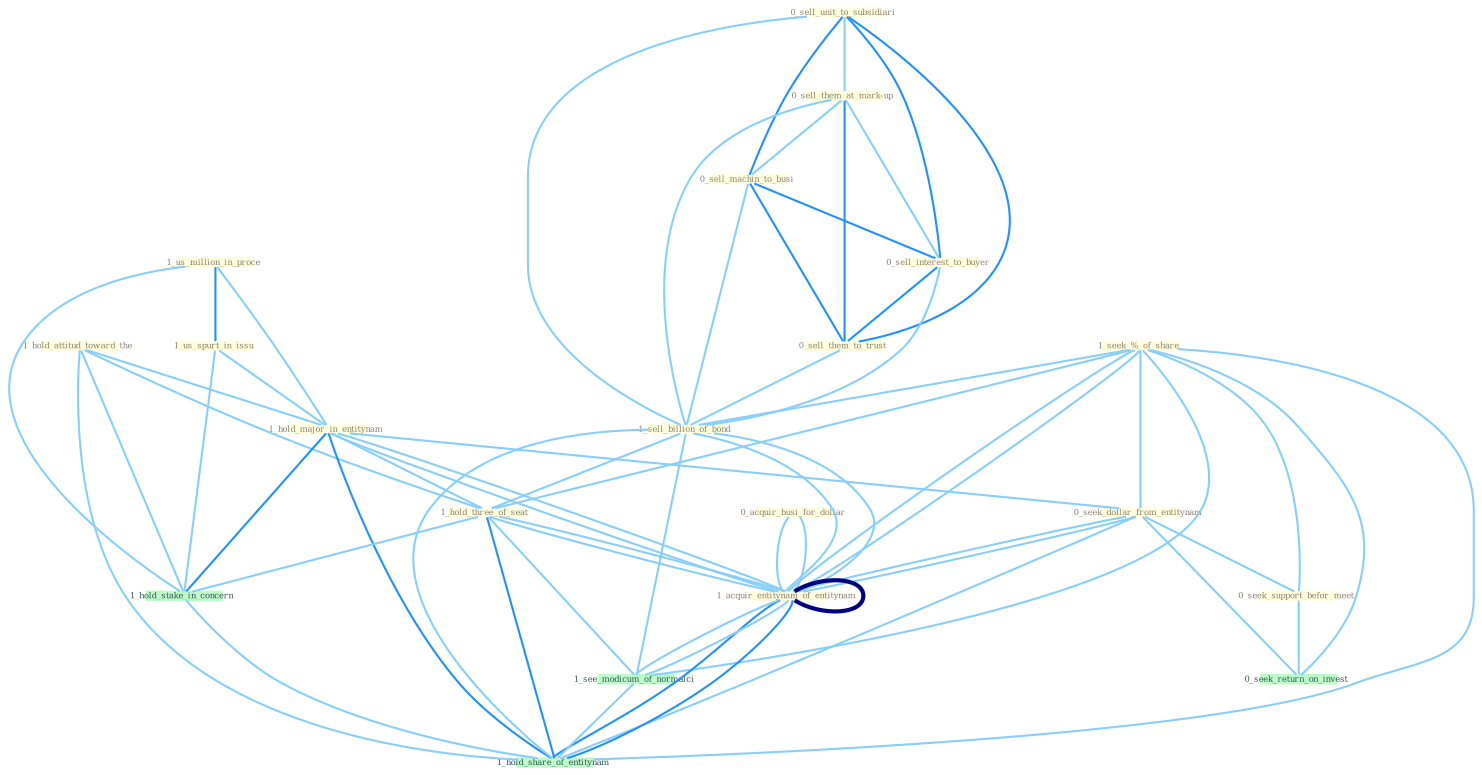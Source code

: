 Graph G{ 
    node
    [shape=polygon,style=filled,width=.5,height=.06,color="#BDFCC9",fixedsize=true,fontsize=4,
    fontcolor="#2f4f4f"];
    {node
    [color="#ffffe0", fontcolor="#8b7d6b"] "1_hold_attitud_toward_the " "0_sell_unit_to_subsidiari " "1_us_million_in_proce " "1_us_spurt_in_issu " "0_acquir_busi_for_dollar " "1_seek_%_of_share " "0_sell_them_at_mark-up " "0_sell_machin_to_busi " "0_sell_interest_to_buyer " "1_hold_major_in_entitynam " "0_sell_them_to_trust " "0_seek_dollar_from_entitynam " "1_sell_billion_of_bond " "0_seek_support_befor_meet " "1_hold_three_of_seat " "1_acquir_entitynam_of_entitynam "}
{node [color="#fff0f5", fontcolor="#b22222"]}
edge [color="#B0E2FF"];

	"1_hold_attitud_toward_the " -- "1_hold_major_in_entitynam " [w="1", color="#87cefa" ];
	"1_hold_attitud_toward_the " -- "1_hold_three_of_seat " [w="1", color="#87cefa" ];
	"1_hold_attitud_toward_the " -- "1_hold_stake_in_concern " [w="1", color="#87cefa" ];
	"1_hold_attitud_toward_the " -- "1_hold_share_of_entitynam " [w="1", color="#87cefa" ];
	"0_sell_unit_to_subsidiari " -- "0_sell_them_at_mark-up " [w="1", color="#87cefa" ];
	"0_sell_unit_to_subsidiari " -- "0_sell_machin_to_busi " [w="2", color="#1e90ff" , len=0.8];
	"0_sell_unit_to_subsidiari " -- "0_sell_interest_to_buyer " [w="2", color="#1e90ff" , len=0.8];
	"0_sell_unit_to_subsidiari " -- "0_sell_them_to_trust " [w="2", color="#1e90ff" , len=0.8];
	"0_sell_unit_to_subsidiari " -- "1_sell_billion_of_bond " [w="1", color="#87cefa" ];
	"1_us_million_in_proce " -- "1_us_spurt_in_issu " [w="2", color="#1e90ff" , len=0.8];
	"1_us_million_in_proce " -- "1_hold_major_in_entitynam " [w="1", color="#87cefa" ];
	"1_us_million_in_proce " -- "1_hold_stake_in_concern " [w="1", color="#87cefa" ];
	"1_us_spurt_in_issu " -- "1_hold_major_in_entitynam " [w="1", color="#87cefa" ];
	"1_us_spurt_in_issu " -- "1_hold_stake_in_concern " [w="1", color="#87cefa" ];
	"0_acquir_busi_for_dollar " -- "1_acquir_entitynam_of_entitynam " [w="1", color="#87cefa" ];
	"0_acquir_busi_for_dollar " -- "1_acquir_entitynam_of_entitynam " [w="1", color="#87cefa" ];
	"1_seek_%_of_share " -- "0_seek_dollar_from_entitynam " [w="1", color="#87cefa" ];
	"1_seek_%_of_share " -- "1_sell_billion_of_bond " [w="1", color="#87cefa" ];
	"1_seek_%_of_share " -- "0_seek_support_befor_meet " [w="1", color="#87cefa" ];
	"1_seek_%_of_share " -- "1_hold_three_of_seat " [w="1", color="#87cefa" ];
	"1_seek_%_of_share " -- "1_acquir_entitynam_of_entitynam " [w="1", color="#87cefa" ];
	"1_seek_%_of_share " -- "0_seek_return_on_invest " [w="1", color="#87cefa" ];
	"1_seek_%_of_share " -- "1_see_modicum_of_normalci " [w="1", color="#87cefa" ];
	"1_seek_%_of_share " -- "1_acquir_entitynam_of_entitynam " [w="1", color="#87cefa" ];
	"1_seek_%_of_share " -- "1_hold_share_of_entitynam " [w="1", color="#87cefa" ];
	"0_sell_them_at_mark-up " -- "0_sell_machin_to_busi " [w="1", color="#87cefa" ];
	"0_sell_them_at_mark-up " -- "0_sell_interest_to_buyer " [w="1", color="#87cefa" ];
	"0_sell_them_at_mark-up " -- "0_sell_them_to_trust " [w="2", color="#1e90ff" , len=0.8];
	"0_sell_them_at_mark-up " -- "1_sell_billion_of_bond " [w="1", color="#87cefa" ];
	"0_sell_machin_to_busi " -- "0_sell_interest_to_buyer " [w="2", color="#1e90ff" , len=0.8];
	"0_sell_machin_to_busi " -- "0_sell_them_to_trust " [w="2", color="#1e90ff" , len=0.8];
	"0_sell_machin_to_busi " -- "1_sell_billion_of_bond " [w="1", color="#87cefa" ];
	"0_sell_interest_to_buyer " -- "0_sell_them_to_trust " [w="2", color="#1e90ff" , len=0.8];
	"0_sell_interest_to_buyer " -- "1_sell_billion_of_bond " [w="1", color="#87cefa" ];
	"1_hold_major_in_entitynam " -- "0_seek_dollar_from_entitynam " [w="1", color="#87cefa" ];
	"1_hold_major_in_entitynam " -- "1_hold_three_of_seat " [w="1", color="#87cefa" ];
	"1_hold_major_in_entitynam " -- "1_acquir_entitynam_of_entitynam " [w="1", color="#87cefa" ];
	"1_hold_major_in_entitynam " -- "1_hold_stake_in_concern " [w="2", color="#1e90ff" , len=0.8];
	"1_hold_major_in_entitynam " -- "1_acquir_entitynam_of_entitynam " [w="1", color="#87cefa" ];
	"1_hold_major_in_entitynam " -- "1_hold_share_of_entitynam " [w="2", color="#1e90ff" , len=0.8];
	"0_sell_them_to_trust " -- "1_sell_billion_of_bond " [w="1", color="#87cefa" ];
	"0_seek_dollar_from_entitynam " -- "0_seek_support_befor_meet " [w="1", color="#87cefa" ];
	"0_seek_dollar_from_entitynam " -- "1_acquir_entitynam_of_entitynam " [w="1", color="#87cefa" ];
	"0_seek_dollar_from_entitynam " -- "0_seek_return_on_invest " [w="1", color="#87cefa" ];
	"0_seek_dollar_from_entitynam " -- "1_acquir_entitynam_of_entitynam " [w="1", color="#87cefa" ];
	"0_seek_dollar_from_entitynam " -- "1_hold_share_of_entitynam " [w="1", color="#87cefa" ];
	"1_sell_billion_of_bond " -- "1_hold_three_of_seat " [w="1", color="#87cefa" ];
	"1_sell_billion_of_bond " -- "1_acquir_entitynam_of_entitynam " [w="1", color="#87cefa" ];
	"1_sell_billion_of_bond " -- "1_see_modicum_of_normalci " [w="1", color="#87cefa" ];
	"1_sell_billion_of_bond " -- "1_acquir_entitynam_of_entitynam " [w="1", color="#87cefa" ];
	"1_sell_billion_of_bond " -- "1_hold_share_of_entitynam " [w="1", color="#87cefa" ];
	"0_seek_support_befor_meet " -- "0_seek_return_on_invest " [w="1", color="#87cefa" ];
	"1_hold_three_of_seat " -- "1_acquir_entitynam_of_entitynam " [w="1", color="#87cefa" ];
	"1_hold_three_of_seat " -- "1_hold_stake_in_concern " [w="1", color="#87cefa" ];
	"1_hold_three_of_seat " -- "1_see_modicum_of_normalci " [w="1", color="#87cefa" ];
	"1_hold_three_of_seat " -- "1_acquir_entitynam_of_entitynam " [w="1", color="#87cefa" ];
	"1_hold_three_of_seat " -- "1_hold_share_of_entitynam " [w="2", color="#1e90ff" , len=0.8];
	"1_acquir_entitynam_of_entitynam " -- "1_see_modicum_of_normalci " [w="1", color="#87cefa" ];
	"1_acquir_entitynam_of_entitynam " -- "1_acquir_entitynam_of_entitynam " [w="4", style=bold, color="#000080", len=0.4];
	"1_acquir_entitynam_of_entitynam " -- "1_hold_share_of_entitynam " [w="2", color="#1e90ff" , len=0.8];
	"1_hold_stake_in_concern " -- "1_hold_share_of_entitynam " [w="1", color="#87cefa" ];
	"1_see_modicum_of_normalci " -- "1_acquir_entitynam_of_entitynam " [w="1", color="#87cefa" ];
	"1_see_modicum_of_normalci " -- "1_hold_share_of_entitynam " [w="1", color="#87cefa" ];
	"1_acquir_entitynam_of_entitynam " -- "1_hold_share_of_entitynam " [w="2", color="#1e90ff" , len=0.8];
}